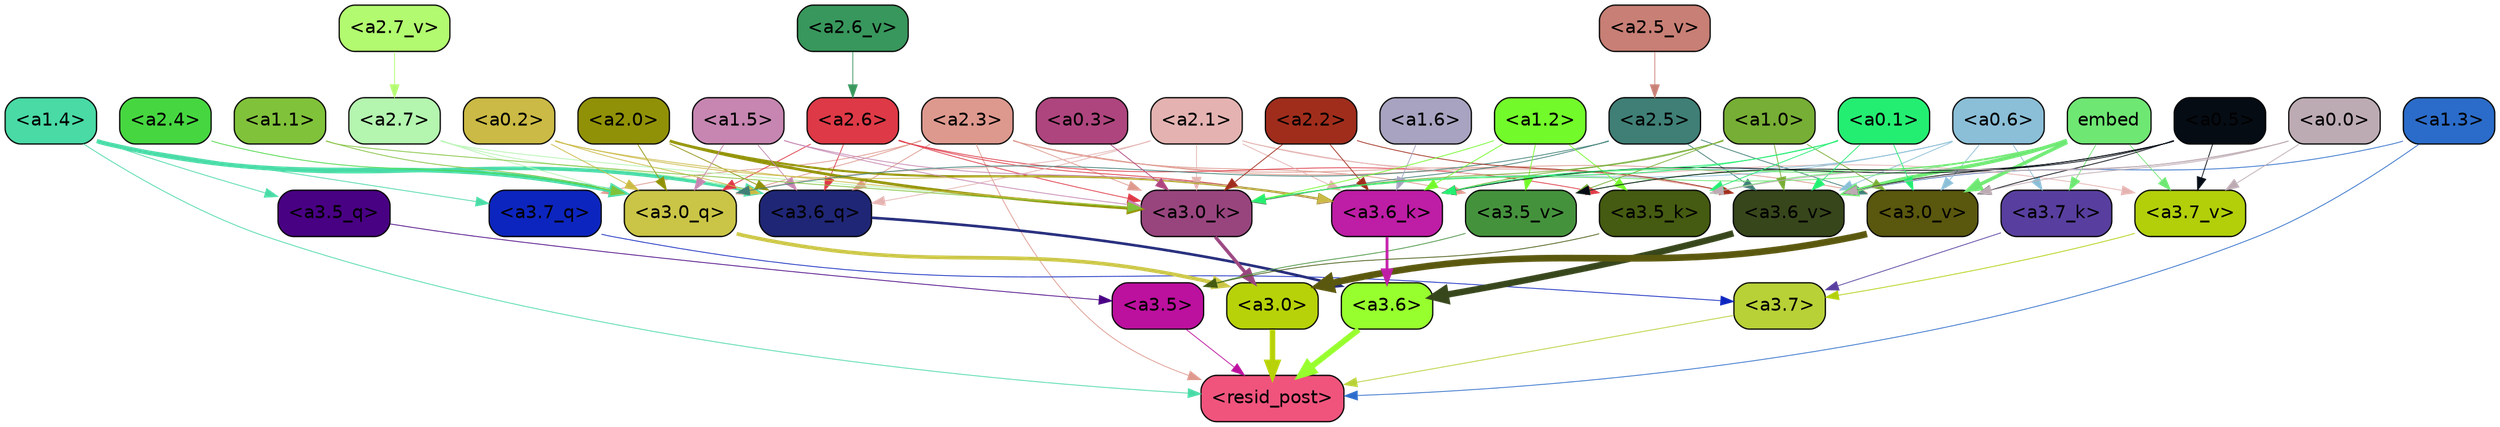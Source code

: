 strict digraph "" {
	graph [bgcolor=transparent,
		layout=dot,
		overlap=false,
		splines=true
	];
	"<a3.7>"	[color=black,
		fillcolor="#b8d137",
		fontname=Helvetica,
		shape=box,
		style="filled, rounded"];
	"<resid_post>"	[color=black,
		fillcolor="#f0547d",
		fontname=Helvetica,
		shape=box,
		style="filled, rounded"];
	"<a3.7>" -> "<resid_post>"	[color="#b8d137",
		penwidth=0.6239100098609924];
	"<a3.6>"	[color=black,
		fillcolor="#97ff2d",
		fontname=Helvetica,
		shape=box,
		style="filled, rounded"];
	"<a3.6>" -> "<resid_post>"	[color="#97ff2d",
		penwidth=4.569062113761902];
	"<a3.5>"	[color=black,
		fillcolor="#bc109e",
		fontname=Helvetica,
		shape=box,
		style="filled, rounded"];
	"<a3.5>" -> "<resid_post>"	[color="#bc109e",
		penwidth=0.6];
	"<a3.0>"	[color=black,
		fillcolor="#b7d208",
		fontname=Helvetica,
		shape=box,
		style="filled, rounded"];
	"<a3.0>" -> "<resid_post>"	[color="#b7d208",
		penwidth=4.283544182777405];
	"<a2.3>"	[color=black,
		fillcolor="#de998e",
		fontname=Helvetica,
		shape=box,
		style="filled, rounded"];
	"<a2.3>" -> "<resid_post>"	[color="#de998e",
		penwidth=0.6];
	"<a3.7_q>"	[color=black,
		fillcolor="#0d25bf",
		fontname=Helvetica,
		shape=box,
		style="filled, rounded"];
	"<a2.3>" -> "<a3.7_q>"	[color="#de998e",
		penwidth=0.6];
	"<a3.6_q>"	[color=black,
		fillcolor="#1f2676",
		fontname=Helvetica,
		shape=box,
		style="filled, rounded"];
	"<a2.3>" -> "<a3.6_q>"	[color="#de998e",
		penwidth=0.6];
	"<a3.0_q>"	[color=black,
		fillcolor="#cac546",
		fontname=Helvetica,
		shape=box,
		style="filled, rounded"];
	"<a2.3>" -> "<a3.0_q>"	[color="#de998e",
		penwidth=0.6];
	"<a3.0_k>"	[color=black,
		fillcolor="#98457e",
		fontname=Helvetica,
		shape=box,
		style="filled, rounded"];
	"<a2.3>" -> "<a3.0_k>"	[color="#de998e",
		penwidth=0.6];
	"<a3.6_v>"	[color=black,
		fillcolor="#37461b",
		fontname=Helvetica,
		shape=box,
		style="filled, rounded"];
	"<a2.3>" -> "<a3.6_v>"	[color="#de998e",
		penwidth=0.6];
	"<a3.5_v>"	[color=black,
		fillcolor="#45923d",
		fontname=Helvetica,
		shape=box,
		style="filled, rounded"];
	"<a2.3>" -> "<a3.5_v>"	[color="#de998e",
		penwidth=0.6];
	"<a3.0_v>"	[color=black,
		fillcolor="#5a570e",
		fontname=Helvetica,
		shape=box,
		style="filled, rounded"];
	"<a2.3>" -> "<a3.0_v>"	[color="#de998e",
		penwidth=0.6];
	"<a1.4>"	[color=black,
		fillcolor="#49daa6",
		fontname=Helvetica,
		shape=box,
		style="filled, rounded"];
	"<a1.4>" -> "<resid_post>"	[color="#49daa6",
		penwidth=0.6];
	"<a1.4>" -> "<a3.7_q>"	[color="#49daa6",
		penwidth=0.6];
	"<a1.4>" -> "<a3.6_q>"	[color="#49daa6",
		penwidth=2.7934007048606873];
	"<a3.5_q>"	[color=black,
		fillcolor="#480183",
		fontname=Helvetica,
		shape=box,
		style="filled, rounded"];
	"<a1.4>" -> "<a3.5_q>"	[color="#49daa6",
		penwidth=0.6];
	"<a1.4>" -> "<a3.0_q>"	[color="#49daa6",
		penwidth=3.340754985809326];
	"<a1.3>"	[color=black,
		fillcolor="#2b6cca",
		fontname=Helvetica,
		shape=box,
		style="filled, rounded"];
	"<a1.3>" -> "<resid_post>"	[color="#2b6cca",
		penwidth=0.6];
	"<a1.3>" -> "<a3.6_v>"	[color="#2b6cca",
		penwidth=0.6];
	"<a3.7_q>" -> "<a3.7>"	[color="#0d25bf",
		penwidth=0.6];
	"<a3.6_q>" -> "<a3.6>"	[color="#1f2676",
		penwidth=2.0347584784030914];
	"<a3.5_q>" -> "<a3.5>"	[color="#480183",
		penwidth=0.6];
	"<a3.0_q>" -> "<a3.0>"	[color="#cac546",
		penwidth=2.8635367155075073];
	"<a3.7_k>"	[color=black,
		fillcolor="#583f9f",
		fontname=Helvetica,
		shape=box,
		style="filled, rounded"];
	"<a3.7_k>" -> "<a3.7>"	[color="#583f9f",
		penwidth=0.6];
	"<a3.6_k>"	[color=black,
		fillcolor="#be1da5",
		fontname=Helvetica,
		shape=box,
		style="filled, rounded"];
	"<a3.6_k>" -> "<a3.6>"	[color="#be1da5",
		penwidth=2.1760786175727844];
	"<a3.5_k>"	[color=black,
		fillcolor="#455b11",
		fontname=Helvetica,
		shape=box,
		style="filled, rounded"];
	"<a3.5_k>" -> "<a3.5>"	[color="#455b11",
		penwidth=0.6];
	"<a3.0_k>" -> "<a3.0>"	[color="#98457e",
		penwidth=2.632905662059784];
	"<a3.7_v>"	[color=black,
		fillcolor="#b2cf0a",
		fontname=Helvetica,
		shape=box,
		style="filled, rounded"];
	"<a3.7_v>" -> "<a3.7>"	[color="#b2cf0a",
		penwidth=0.6];
	"<a3.6_v>" -> "<a3.6>"	[color="#37461b",
		penwidth=4.981305837631226];
	"<a3.5_v>" -> "<a3.5>"	[color="#45923d",
		penwidth=0.6];
	"<a3.0_v>" -> "<a3.0>"	[color="#5a570e",
		penwidth=5.168330669403076];
	"<a2.7>"	[color=black,
		fillcolor="#b4f5af",
		fontname=Helvetica,
		shape=box,
		style="filled, rounded"];
	"<a2.7>" -> "<a3.6_q>"	[color="#b4f5af",
		penwidth=0.6];
	"<a2.7>" -> "<a3.0_q>"	[color="#b4f5af",
		penwidth=0.6];
	"<a2.7>" -> "<a3.0_k>"	[color="#b4f5af",
		penwidth=0.6];
	"<a2.6>"	[color=black,
		fillcolor="#de3946",
		fontname=Helvetica,
		shape=box,
		style="filled, rounded"];
	"<a2.6>" -> "<a3.6_q>"	[color="#de3946",
		penwidth=0.6];
	"<a2.6>" -> "<a3.0_q>"	[color="#de3946",
		penwidth=0.6];
	"<a2.6>" -> "<a3.6_k>"	[color="#de3946",
		penwidth=0.6];
	"<a2.6>" -> "<a3.5_k>"	[color="#de3946",
		penwidth=0.6];
	"<a2.6>" -> "<a3.0_k>"	[color="#de3946",
		penwidth=0.6];
	"<a2.1>"	[color=black,
		fillcolor="#e4b3b1",
		fontname=Helvetica,
		shape=box,
		style="filled, rounded"];
	"<a2.1>" -> "<a3.6_q>"	[color="#e4b3b1",
		penwidth=0.6];
	"<a2.1>" -> "<a3.0_q>"	[color="#e4b3b1",
		penwidth=0.6];
	"<a2.1>" -> "<a3.6_k>"	[color="#e4b3b1",
		penwidth=0.6];
	"<a2.1>" -> "<a3.0_k>"	[color="#e4b3b1",
		penwidth=0.6];
	"<a2.1>" -> "<a3.7_v>"	[color="#e4b3b1",
		penwidth=0.6];
	"<a2.1>" -> "<a3.6_v>"	[color="#e4b3b1",
		penwidth=0.6];
	"<a2.0>"	[color=black,
		fillcolor="#919107",
		fontname=Helvetica,
		shape=box,
		style="filled, rounded"];
	"<a2.0>" -> "<a3.6_q>"	[color="#919107",
		penwidth=0.6];
	"<a2.0>" -> "<a3.0_q>"	[color="#919107",
		penwidth=0.6];
	"<a2.0>" -> "<a3.6_k>"	[color="#919107",
		penwidth=1.6382827460765839];
	"<a2.0>" -> "<a3.0_k>"	[color="#919107",
		penwidth=2.161143198609352];
	"<a1.5>"	[color=black,
		fillcolor="#c686b1",
		fontname=Helvetica,
		shape=box,
		style="filled, rounded"];
	"<a1.5>" -> "<a3.6_q>"	[color="#c686b1",
		penwidth=0.6];
	"<a1.5>" -> "<a3.0_q>"	[color="#c686b1",
		penwidth=0.6];
	"<a1.5>" -> "<a3.6_k>"	[color="#c686b1",
		penwidth=0.6];
	"<a1.5>" -> "<a3.0_k>"	[color="#c686b1",
		penwidth=0.6];
	"<a0.2>"	[color=black,
		fillcolor="#cbba45",
		fontname=Helvetica,
		shape=box,
		style="filled, rounded"];
	"<a0.2>" -> "<a3.6_q>"	[color="#cbba45",
		penwidth=0.6];
	"<a0.2>" -> "<a3.0_q>"	[color="#cbba45",
		penwidth=0.6];
	"<a0.2>" -> "<a3.6_k>"	[color="#cbba45",
		penwidth=0.6];
	"<a0.2>" -> "<a3.0_k>"	[color="#cbba45",
		penwidth=0.6];
	"<a2.5>"	[color=black,
		fillcolor="#3f7f76",
		fontname=Helvetica,
		shape=box,
		style="filled, rounded"];
	"<a2.5>" -> "<a3.0_q>"	[color="#3f7f76",
		penwidth=0.6];
	"<a2.5>" -> "<a3.0_k>"	[color="#3f7f76",
		penwidth=0.6];
	"<a2.5>" -> "<a3.6_v>"	[color="#3f7f76",
		penwidth=0.6];
	"<a2.5>" -> "<a3.0_v>"	[color="#3f7f76",
		penwidth=0.6];
	"<a2.4>"	[color=black,
		fillcolor="#46d740",
		fontname=Helvetica,
		shape=box,
		style="filled, rounded"];
	"<a2.4>" -> "<a3.0_q>"	[color="#46d740",
		penwidth=0.6];
	"<a1.1>"	[color=black,
		fillcolor="#81c23b",
		fontname=Helvetica,
		shape=box,
		style="filled, rounded"];
	"<a1.1>" -> "<a3.0_q>"	[color="#81c23b",
		penwidth=0.6];
	"<a1.1>" -> "<a3.0_k>"	[color="#81c23b",
		penwidth=0.6];
	"<a0.6>"	[color=black,
		fillcolor="#8bbfd7",
		fontname=Helvetica,
		shape=box,
		style="filled, rounded"];
	"<a0.6>" -> "<a3.7_k>"	[color="#8bbfd7",
		penwidth=0.6];
	"<a0.6>" -> "<a3.6_k>"	[color="#8bbfd7",
		penwidth=0.6];
	"<a0.6>" -> "<a3.0_k>"	[color="#8bbfd7",
		penwidth=0.6];
	"<a0.6>" -> "<a3.6_v>"	[color="#8bbfd7",
		penwidth=0.6];
	"<a0.6>" -> "<a3.0_v>"	[color="#8bbfd7",
		penwidth=0.6];
	embed	[color=black,
		fillcolor="#6fe773",
		fontname=Helvetica,
		shape=box,
		style="filled, rounded"];
	embed -> "<a3.7_k>"	[color="#6fe773",
		penwidth=0.6];
	embed -> "<a3.6_k>"	[color="#6fe773",
		penwidth=0.6];
	embed -> "<a3.5_k>"	[color="#6fe773",
		penwidth=0.6];
	embed -> "<a3.0_k>"	[color="#6fe773",
		penwidth=0.6];
	embed -> "<a3.7_v>"	[color="#6fe773",
		penwidth=0.6];
	embed -> "<a3.6_v>"	[color="#6fe773",
		penwidth=2.7825746536254883];
	embed -> "<a3.5_v>"	[color="#6fe773",
		penwidth=0.6];
	embed -> "<a3.0_v>"	[color="#6fe773",
		penwidth=2.6950180530548096];
	"<a2.2>"	[color=black,
		fillcolor="#a02d1c",
		fontname=Helvetica,
		shape=box,
		style="filled, rounded"];
	"<a2.2>" -> "<a3.6_k>"	[color="#a02d1c",
		penwidth=0.6];
	"<a2.2>" -> "<a3.0_k>"	[color="#a02d1c",
		penwidth=0.6];
	"<a2.2>" -> "<a3.6_v>"	[color="#a02d1c",
		penwidth=0.6];
	"<a1.6>"	[color=black,
		fillcolor="#a7a3c0",
		fontname=Helvetica,
		shape=box,
		style="filled, rounded"];
	"<a1.6>" -> "<a3.6_k>"	[color="#a7a3c0",
		penwidth=0.6];
	"<a1.2>"	[color=black,
		fillcolor="#73fa2a",
		fontname=Helvetica,
		shape=box,
		style="filled, rounded"];
	"<a1.2>" -> "<a3.6_k>"	[color="#73fa2a",
		penwidth=0.6];
	"<a1.2>" -> "<a3.5_k>"	[color="#73fa2a",
		penwidth=0.6];
	"<a1.2>" -> "<a3.0_k>"	[color="#73fa2a",
		penwidth=0.6];
	"<a1.2>" -> "<a3.5_v>"	[color="#73fa2a",
		penwidth=0.6];
	"<a1.0>"	[color=black,
		fillcolor="#77ae35",
		fontname=Helvetica,
		shape=box,
		style="filled, rounded"];
	"<a1.0>" -> "<a3.6_k>"	[color="#77ae35",
		penwidth=0.6];
	"<a1.0>" -> "<a3.0_k>"	[color="#77ae35",
		penwidth=0.6];
	"<a1.0>" -> "<a3.6_v>"	[color="#77ae35",
		penwidth=0.6];
	"<a1.0>" -> "<a3.5_v>"	[color="#77ae35",
		penwidth=0.6];
	"<a1.0>" -> "<a3.0_v>"	[color="#77ae35",
		penwidth=0.6];
	"<a0.5>"	[color=black,
		fillcolor="#060c14",
		fontname=Helvetica,
		shape=box,
		style="filled, rounded"];
	"<a0.5>" -> "<a3.6_k>"	[color="#060c14",
		penwidth=0.6];
	"<a0.5>" -> "<a3.7_v>"	[color="#060c14",
		penwidth=0.6];
	"<a0.5>" -> "<a3.6_v>"	[color="#060c14",
		penwidth=0.6];
	"<a0.5>" -> "<a3.5_v>"	[color="#060c14",
		penwidth=0.6];
	"<a0.5>" -> "<a3.0_v>"	[color="#060c14",
		penwidth=0.6];
	"<a0.1>"	[color=black,
		fillcolor="#24ee72",
		fontname=Helvetica,
		shape=box,
		style="filled, rounded"];
	"<a0.1>" -> "<a3.6_k>"	[color="#24ee72",
		penwidth=0.6];
	"<a0.1>" -> "<a3.5_k>"	[color="#24ee72",
		penwidth=0.6];
	"<a0.1>" -> "<a3.0_k>"	[color="#24ee72",
		penwidth=0.6];
	"<a0.1>" -> "<a3.6_v>"	[color="#24ee72",
		penwidth=0.6];
	"<a0.1>" -> "<a3.0_v>"	[color="#24ee72",
		penwidth=0.6];
	"<a0.0>"	[color=black,
		fillcolor="#bdabb3",
		fontname=Helvetica,
		shape=box,
		style="filled, rounded"];
	"<a0.0>" -> "<a3.5_k>"	[color="#bdabb3",
		penwidth=0.6];
	"<a0.0>" -> "<a3.7_v>"	[color="#bdabb3",
		penwidth=0.6];
	"<a0.0>" -> "<a3.6_v>"	[color="#bdabb3",
		penwidth=0.6];
	"<a0.0>" -> "<a3.0_v>"	[color="#bdabb3",
		penwidth=0.6];
	"<a0.3>"	[color=black,
		fillcolor="#ae457e",
		fontname=Helvetica,
		shape=box,
		style="filled, rounded"];
	"<a0.3>" -> "<a3.0_k>"	[color="#ae457e",
		penwidth=0.6];
	"<a2.7_v>"	[color=black,
		fillcolor="#b2fa6f",
		fontname=Helvetica,
		shape=box,
		style="filled, rounded"];
	"<a2.7_v>" -> "<a2.7>"	[color="#b2fa6f",
		penwidth=0.6];
	"<a2.6_v>"	[color=black,
		fillcolor="#38975c",
		fontname=Helvetica,
		shape=box,
		style="filled, rounded"];
	"<a2.6_v>" -> "<a2.6>"	[color="#38975c",
		penwidth=0.6];
	"<a2.5_v>"	[color=black,
		fillcolor="#c87f75",
		fontname=Helvetica,
		shape=box,
		style="filled, rounded"];
	"<a2.5_v>" -> "<a2.5>"	[color="#c87f75",
		penwidth=0.6];
}
